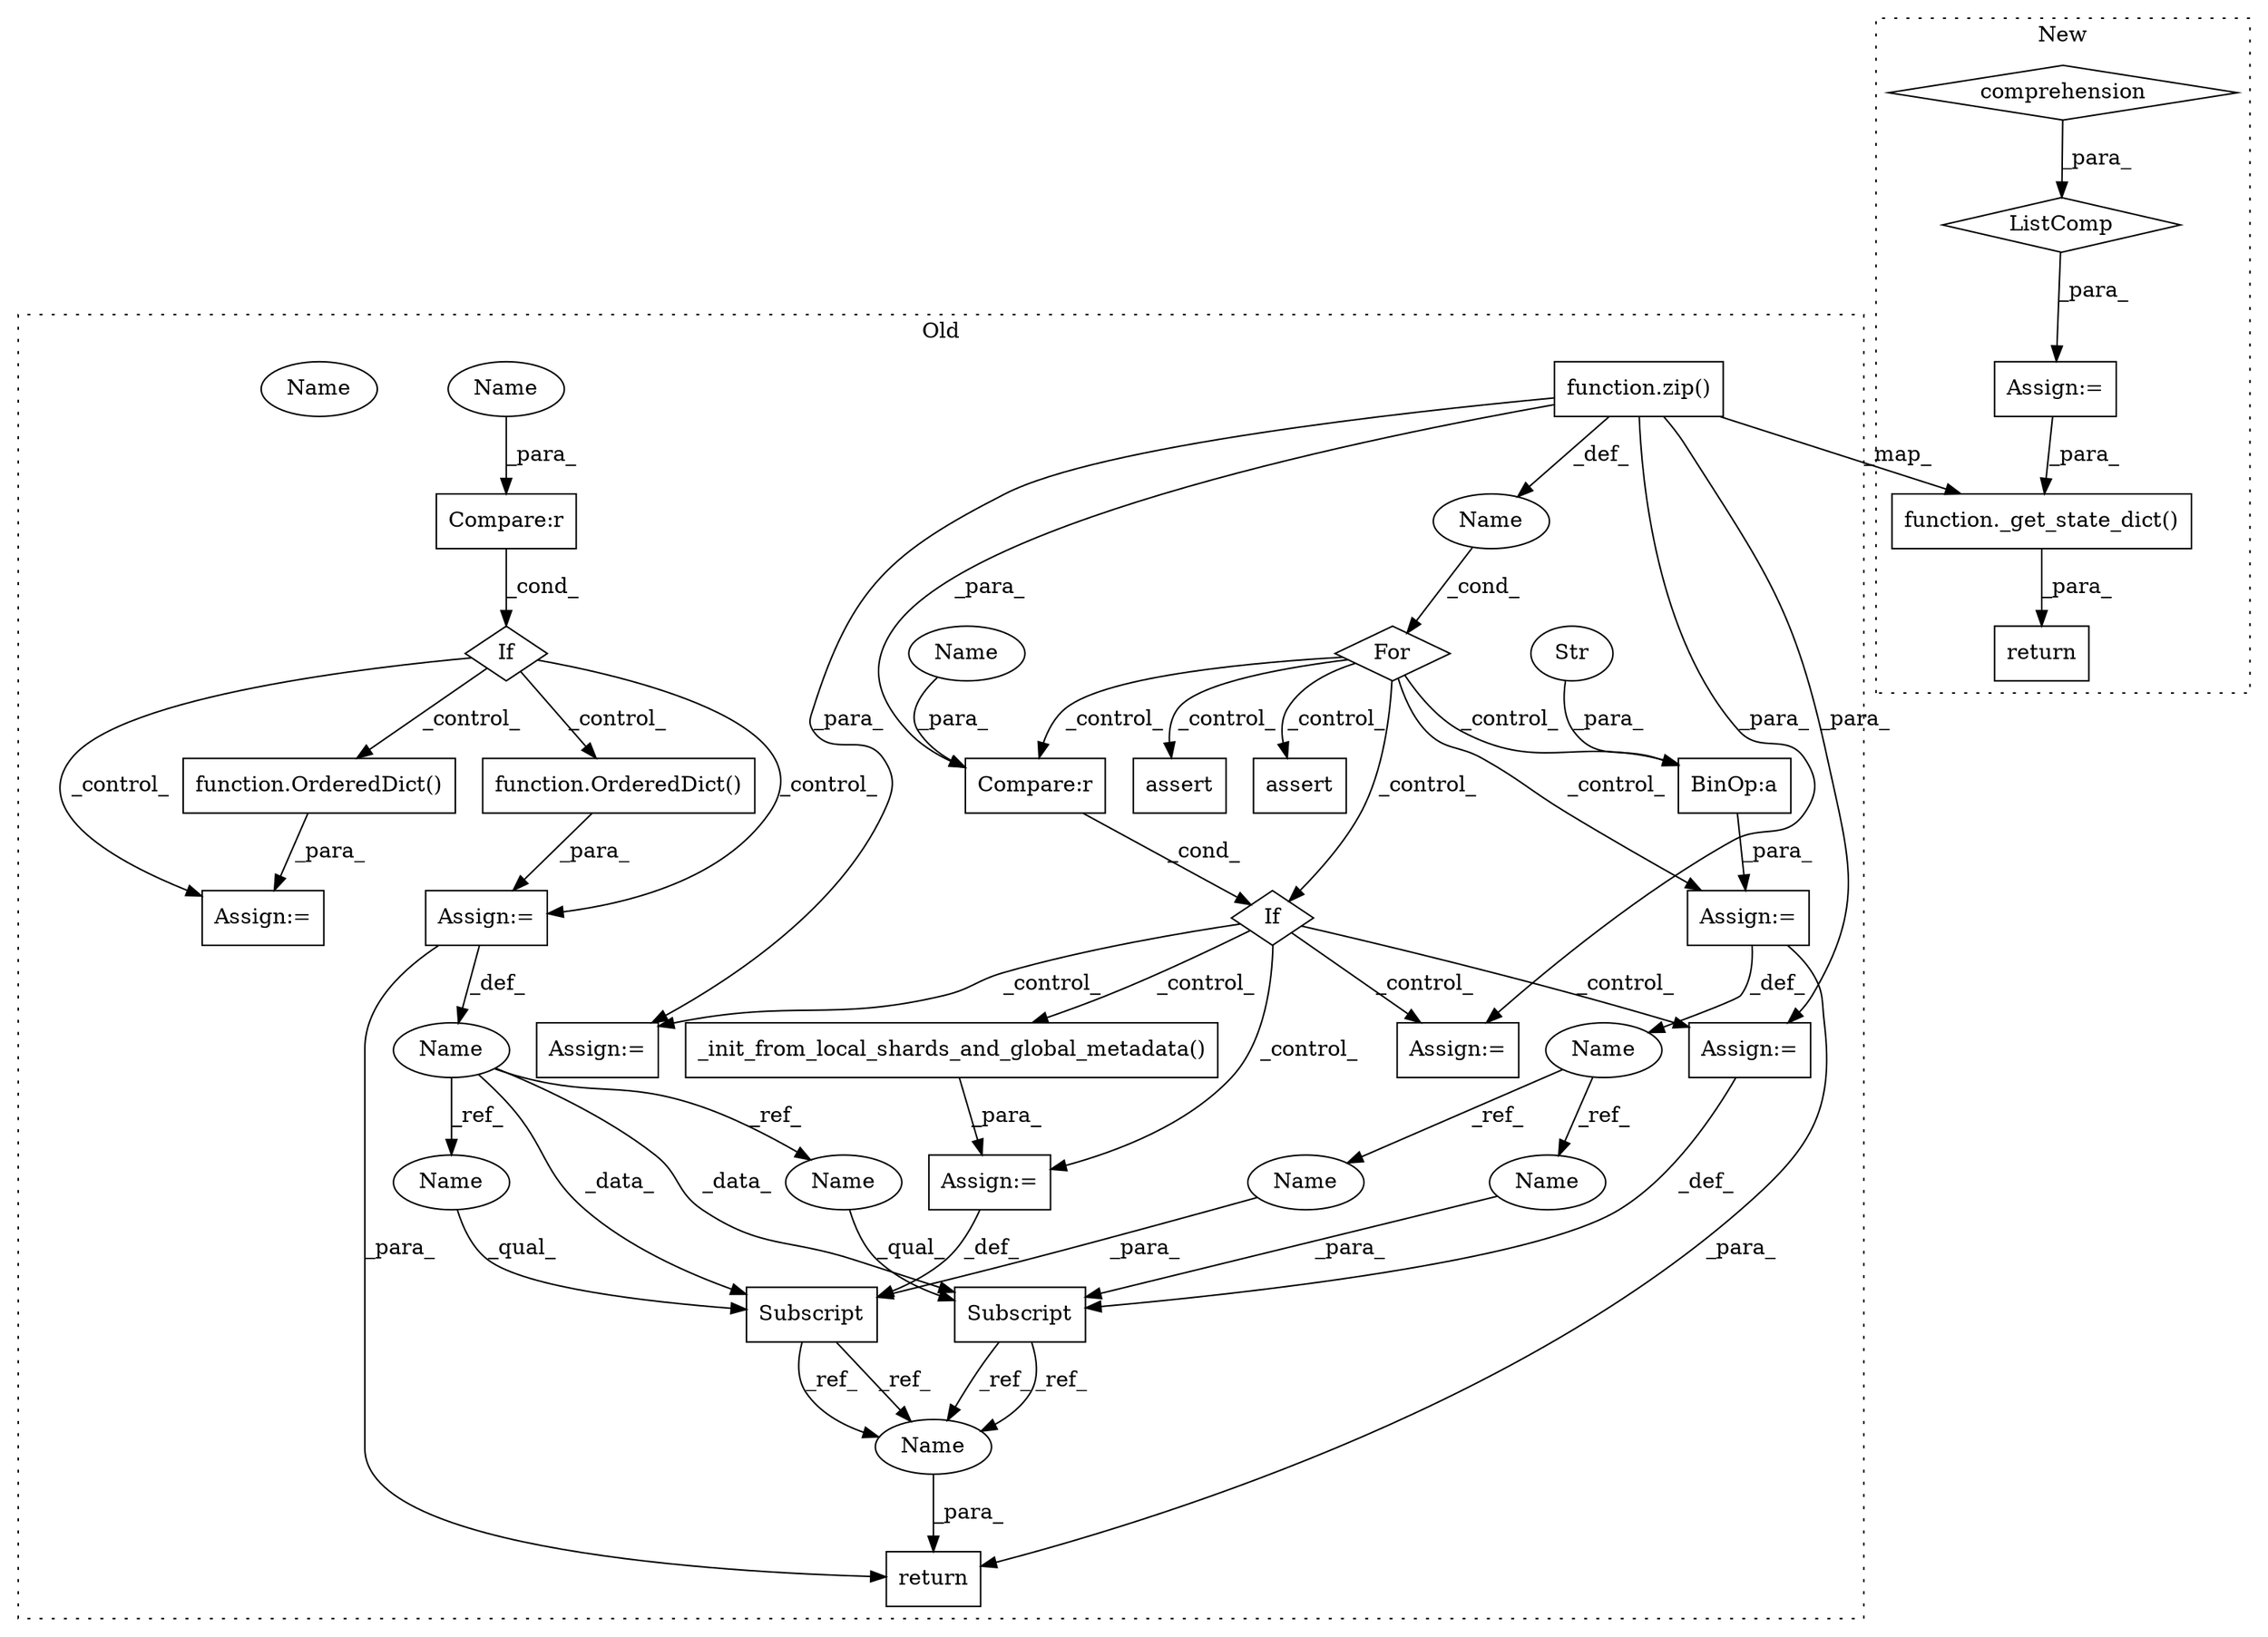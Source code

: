 digraph G {
subgraph cluster0 {
1 [label="If" a="96" s="14916" l="3" shape="diamond"];
5 [label="Compare:r" a="40" s="14919" l="34" shape="box"];
6 [label="Assign:=" a="68" s="15325" l="3" shape="box"];
7 [label="Assign:=" a="68" s="15192" l="3" shape="box"];
8 [label="Assign:=" a="68" s="15107" l="3" shape="box"];
9 [label="Assign:=" a="68" s="15639" l="3" shape="box"];
10 [label="For" a="107" s="14550,14664" l="4,14" shape="diamond"];
11 [label="Name" a="87" s="14562" l="10" shape="ellipse"];
13 [label="function.zip()" a="75" s="14576,14653" l="17,11" shape="box"];
14 [label="BinOp:a" a="82" s="14690" l="3" shape="box"];
15 [label="Subscript" a="63" s="15623,0" l="16,0" shape="box"];
16 [label="Name" a="87" s="14678" l="3" shape="ellipse"];
17 [label="Subscript" a="63" s="15271,0" l="54,0" shape="box"];
18 [label="function.OrderedDict()" a="75" s="14446" l="13" shape="box"];
19 [label="If" a="96" s="14396" l="3" shape="diamond"];
20 [label="function.OrderedDict()" a="75" s="14527" l="13" shape="box"];
21 [label="Str" a="66" s="14693" l="23" shape="ellipse"];
22 [label="Compare:r" a="40" s="14399" l="19" shape="box"];
23 [label="assert" a="65" s="14808" l="7" shape="box"];
24 [label="Name" a="87" s="14432" l="11" shape="ellipse"];
25 [label="assert" a="65" s="14862" l="7" shape="box"];
26 [label="_init_from_local_shards_and_global_metadata()" a="75" s="15328" l="260" shape="box"];
27 [label="Assign:=" a="68" s="14681" l="3" shape="box"];
28 [label="Assign:=" a="68" s="14524" l="3" shape="box"];
29 [label="Assign:=" a="68" s="14443" l="3" shape="box"];
31 [label="return" a="93" s="15657" l="7" shape="box"];
32 [label="Name" a="87" s="15623" l="11" shape="ellipse"];
33 [label="Name" a="87" s="15271" l="11" shape="ellipse"];
34 [label="Name" a="87" s="14414" l="4" shape="ellipse"];
35 [label="Name" a="87" s="14949" l="4" shape="ellipse"];
36 [label="Name" a="87" s="15635" l="3" shape="ellipse"];
37 [label="Name" a="87" s="15304" l="3" shape="ellipse"];
38 [label="Name" a="87" s="15664" l="11" shape="ellipse"];
39 [label="Name" a="87" s="15664" l="11" shape="ellipse"];
label = "Old";
style="dotted";
}
subgraph cluster1 {
2 [label="ListComp" a="106" s="16674" l="130" shape="diamond"];
3 [label="comprehension" a="45" s="16759" l="3" shape="diamond"];
4 [label="Assign:=" a="68" s="16671" l="3" shape="box"];
12 [label="function._get_state_dict()" a="75" s="16820,16917" l="29,10" shape="box"];
30 [label="return" a="93" s="16813" l="7" shape="box"];
label = "New";
style="dotted";
}
1 -> 8 [label="_control_"];
1 -> 26 [label="_control_"];
1 -> 6 [label="_control_"];
1 -> 9 [label="_control_"];
1 -> 7 [label="_control_"];
2 -> 4 [label="_para_"];
3 -> 2 [label="_para_"];
4 -> 12 [label="_para_"];
5 -> 1 [label="_cond_"];
6 -> 17 [label="_def_"];
9 -> 15 [label="_def_"];
10 -> 1 [label="_control_"];
10 -> 14 [label="_control_"];
10 -> 27 [label="_control_"];
10 -> 25 [label="_control_"];
10 -> 23 [label="_control_"];
10 -> 5 [label="_control_"];
11 -> 10 [label="_cond_"];
12 -> 30 [label="_para_"];
13 -> 7 [label="_para_"];
13 -> 8 [label="_para_"];
13 -> 9 [label="_para_"];
13 -> 11 [label="_def_"];
13 -> 12 [label="_map_"];
13 -> 5 [label="_para_"];
14 -> 27 [label="_para_"];
15 -> 39 [label="_ref_"];
15 -> 39 [label="_ref_"];
16 -> 37 [label="_ref_"];
16 -> 36 [label="_ref_"];
17 -> 39 [label="_ref_"];
17 -> 39 [label="_ref_"];
18 -> 29 [label="_para_"];
19 -> 29 [label="_control_"];
19 -> 18 [label="_control_"];
19 -> 20 [label="_control_"];
19 -> 28 [label="_control_"];
20 -> 28 [label="_para_"];
21 -> 14 [label="_para_"];
22 -> 19 [label="_cond_"];
24 -> 33 [label="_ref_"];
24 -> 15 [label="_data_"];
24 -> 32 [label="_ref_"];
24 -> 17 [label="_data_"];
26 -> 6 [label="_para_"];
27 -> 31 [label="_para_"];
27 -> 16 [label="_def_"];
29 -> 24 [label="_def_"];
29 -> 31 [label="_para_"];
32 -> 15 [label="_qual_"];
33 -> 17 [label="_qual_"];
34 -> 22 [label="_para_"];
35 -> 5 [label="_para_"];
36 -> 15 [label="_para_"];
37 -> 17 [label="_para_"];
39 -> 31 [label="_para_"];
}